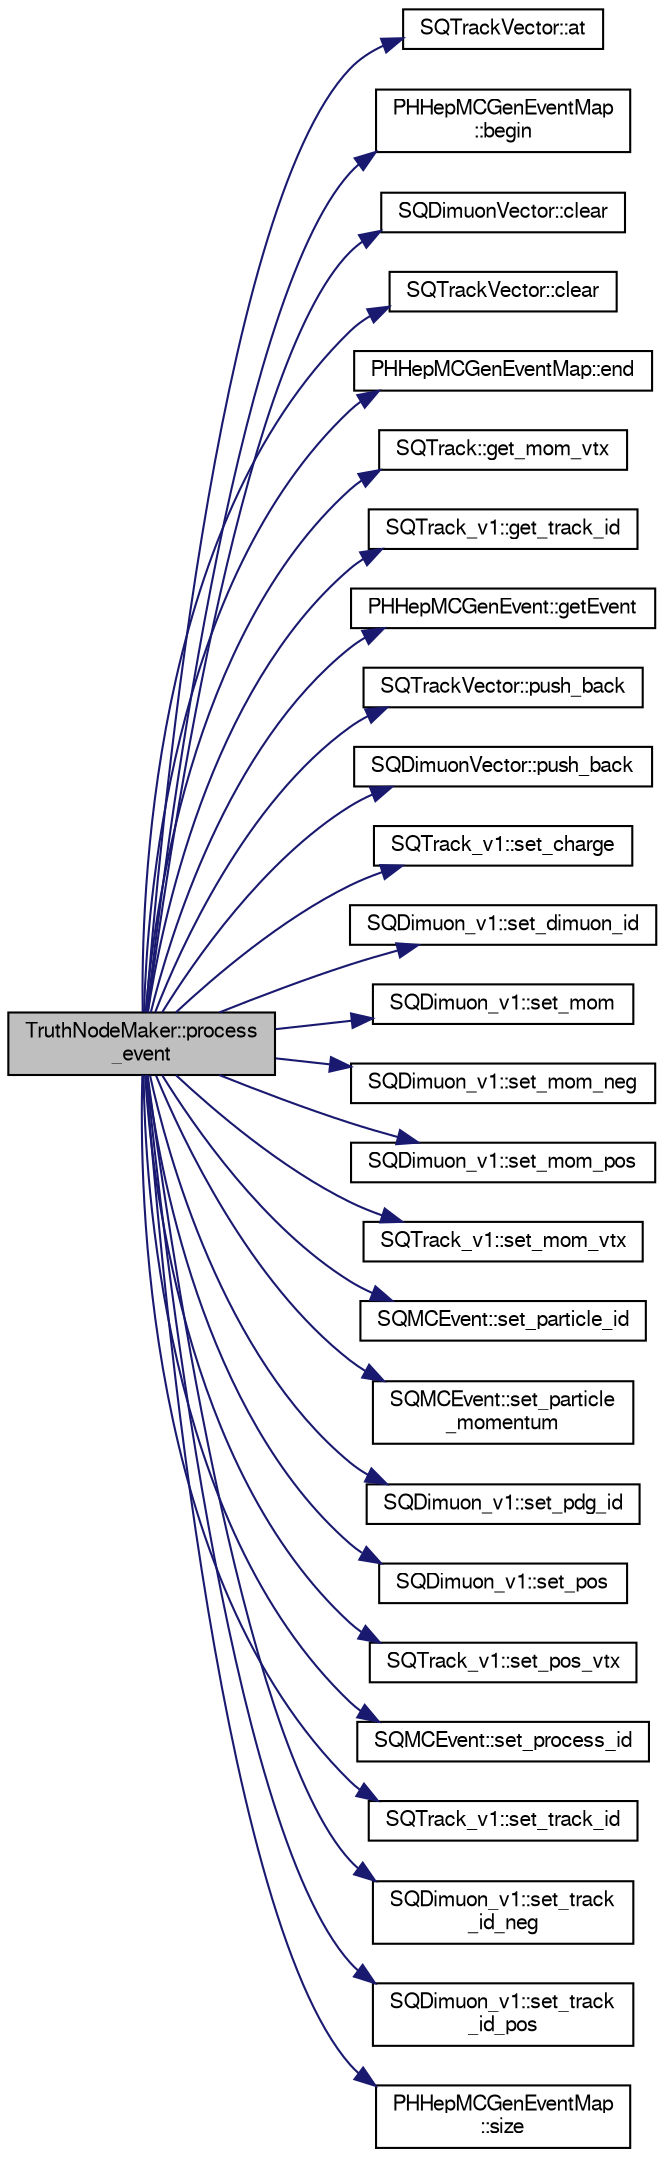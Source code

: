 digraph "TruthNodeMaker::process_event"
{
  bgcolor="transparent";
  edge [fontname="FreeSans",fontsize="10",labelfontname="FreeSans",labelfontsize="10"];
  node [fontname="FreeSans",fontsize="10",shape=record];
  rankdir="LR";
  Node1 [label="TruthNodeMaker::process\l_event",height=0.2,width=0.4,color="black", fillcolor="grey75", style="filled" fontcolor="black"];
  Node1 -> Node2 [color="midnightblue",fontsize="10",style="solid",fontname="FreeSans"];
  Node2 [label="SQTrackVector::at",height=0.2,width=0.4,color="black",URL="$db/d03/classSQTrackVector.html#a489eca8d2db14da5fa3042bc4405f0bc"];
  Node1 -> Node3 [color="midnightblue",fontsize="10",style="solid",fontname="FreeSans"];
  Node3 [label="PHHepMCGenEventMap\l::begin",height=0.2,width=0.4,color="black",URL="$d5/d41/classPHHepMCGenEventMap.html#a4d8fb4d75f0ceefd149e5caf412cb6c7",tooltip="iterator from lowest ID to highest, i.e. background to signal "];
  Node1 -> Node4 [color="midnightblue",fontsize="10",style="solid",fontname="FreeSans"];
  Node4 [label="SQDimuonVector::clear",height=0.2,width=0.4,color="black",URL="$d3/df1/classSQDimuonVector.html#ad0561d471fd2a80d8a28d6a3fa0918c5"];
  Node1 -> Node5 [color="midnightblue",fontsize="10",style="solid",fontname="FreeSans"];
  Node5 [label="SQTrackVector::clear",height=0.2,width=0.4,color="black",URL="$db/d03/classSQTrackVector.html#aba39c8924184b895a34a3f2b76bc28aa"];
  Node1 -> Node6 [color="midnightblue",fontsize="10",style="solid",fontname="FreeSans"];
  Node6 [label="PHHepMCGenEventMap::end",height=0.2,width=0.4,color="black",URL="$d5/d41/classPHHepMCGenEventMap.html#a208ae12476d3349858e3c56e6ee6fc26"];
  Node1 -> Node7 [color="midnightblue",fontsize="10",style="solid",fontname="FreeSans"];
  Node7 [label="SQTrack::get_mom_vtx",height=0.2,width=0.4,color="black",URL="$d7/d1b/classSQTrack.html#a769675e6e32bc5e71c70752135a479e7",tooltip="Return the track momentum at vertex. "];
  Node1 -> Node8 [color="midnightblue",fontsize="10",style="solid",fontname="FreeSans"];
  Node8 [label="SQTrack_v1::get_track_id",height=0.2,width=0.4,color="black",URL="$d6/d88/classSQTrack__v1.html#a0c22189b7b40029a93e260013fcb47e2",tooltip="Return the track ID, which is unique per event(?). "];
  Node1 -> Node9 [color="midnightblue",fontsize="10",style="solid",fontname="FreeSans"];
  Node9 [label="PHHepMCGenEvent::getEvent",height=0.2,width=0.4,color="black",URL="$d7/d7b/classPHHepMCGenEvent.html#a086a77104ec225e191885f9db7538521"];
  Node1 -> Node10 [color="midnightblue",fontsize="10",style="solid",fontname="FreeSans"];
  Node10 [label="SQTrackVector::push_back",height=0.2,width=0.4,color="black",URL="$db/d03/classSQTrackVector.html#a30b5210d63658fde39a1928e9ac46381"];
  Node1 -> Node11 [color="midnightblue",fontsize="10",style="solid",fontname="FreeSans"];
  Node11 [label="SQDimuonVector::push_back",height=0.2,width=0.4,color="black",URL="$d3/df1/classSQDimuonVector.html#af1c760f3f9208a667e121183c7f38759"];
  Node1 -> Node12 [color="midnightblue",fontsize="10",style="solid",fontname="FreeSans"];
  Node12 [label="SQTrack_v1::set_charge",height=0.2,width=0.4,color="black",URL="$d6/d88/classSQTrack__v1.html#a75af5d8aa0388ad88298043a654ec04f"];
  Node1 -> Node13 [color="midnightblue",fontsize="10",style="solid",fontname="FreeSans"];
  Node13 [label="SQDimuon_v1::set_dimuon_id",height=0.2,width=0.4,color="black",URL="$d0/d85/classSQDimuon__v1.html#a0b2f10c4c6669ac650c8103007a25ee9"];
  Node1 -> Node14 [color="midnightblue",fontsize="10",style="solid",fontname="FreeSans"];
  Node14 [label="SQDimuon_v1::set_mom",height=0.2,width=0.4,color="black",URL="$d0/d85/classSQDimuon__v1.html#ae8922ef61b359239212e8dab866f44b7"];
  Node1 -> Node15 [color="midnightblue",fontsize="10",style="solid",fontname="FreeSans"];
  Node15 [label="SQDimuon_v1::set_mom_neg",height=0.2,width=0.4,color="black",URL="$d0/d85/classSQDimuon__v1.html#a56f2131f7196809211a48aba6fa7756a"];
  Node1 -> Node16 [color="midnightblue",fontsize="10",style="solid",fontname="FreeSans"];
  Node16 [label="SQDimuon_v1::set_mom_pos",height=0.2,width=0.4,color="black",URL="$d0/d85/classSQDimuon__v1.html#a54daeafc9339ed91dcc70967a716e38f"];
  Node1 -> Node17 [color="midnightblue",fontsize="10",style="solid",fontname="FreeSans"];
  Node17 [label="SQTrack_v1::set_mom_vtx",height=0.2,width=0.4,color="black",URL="$d6/d88/classSQTrack__v1.html#acbdb61ed896a2a2c5e096d0c3fe9203c"];
  Node1 -> Node18 [color="midnightblue",fontsize="10",style="solid",fontname="FreeSans"];
  Node18 [label="SQMCEvent::set_particle_id",height=0.2,width=0.4,color="black",URL="$d9/d3d/classSQMCEvent.html#ab6c156147d8b8e8d70ef6aecf1966858"];
  Node1 -> Node19 [color="midnightblue",fontsize="10",style="solid",fontname="FreeSans"];
  Node19 [label="SQMCEvent::set_particle\l_momentum",height=0.2,width=0.4,color="black",URL="$d9/d3d/classSQMCEvent.html#a9a33d82ffb78139476cf1d9dd5fe21b1"];
  Node1 -> Node20 [color="midnightblue",fontsize="10",style="solid",fontname="FreeSans"];
  Node20 [label="SQDimuon_v1::set_pdg_id",height=0.2,width=0.4,color="black",URL="$d0/d85/classSQDimuon__v1.html#aaf5d4cf42a8dae83fcfdc1459430a41c"];
  Node1 -> Node21 [color="midnightblue",fontsize="10",style="solid",fontname="FreeSans"];
  Node21 [label="SQDimuon_v1::set_pos",height=0.2,width=0.4,color="black",URL="$d0/d85/classSQDimuon__v1.html#ac995bfec93fec355ae6886d270565966"];
  Node1 -> Node22 [color="midnightblue",fontsize="10",style="solid",fontname="FreeSans"];
  Node22 [label="SQTrack_v1::set_pos_vtx",height=0.2,width=0.4,color="black",URL="$d6/d88/classSQTrack__v1.html#a2969e93831d7fa8231635c70503b6798"];
  Node1 -> Node23 [color="midnightblue",fontsize="10",style="solid",fontname="FreeSans"];
  Node23 [label="SQMCEvent::set_process_id",height=0.2,width=0.4,color="black",URL="$d9/d3d/classSQMCEvent.html#aefe2f09f1714387169a7007a53b96d4c"];
  Node1 -> Node24 [color="midnightblue",fontsize="10",style="solid",fontname="FreeSans"];
  Node24 [label="SQTrack_v1::set_track_id",height=0.2,width=0.4,color="black",URL="$d6/d88/classSQTrack__v1.html#ac1384c6066f9477cb0012ffe451c2ecc"];
  Node1 -> Node25 [color="midnightblue",fontsize="10",style="solid",fontname="FreeSans"];
  Node25 [label="SQDimuon_v1::set_track\l_id_neg",height=0.2,width=0.4,color="black",URL="$d0/d85/classSQDimuon__v1.html#a5db91ed0529a009f332706eda90471d3"];
  Node1 -> Node26 [color="midnightblue",fontsize="10",style="solid",fontname="FreeSans"];
  Node26 [label="SQDimuon_v1::set_track\l_id_pos",height=0.2,width=0.4,color="black",URL="$d0/d85/classSQDimuon__v1.html#a417f04c0e9b8908d5156440531eef028"];
  Node1 -> Node27 [color="midnightblue",fontsize="10",style="solid",fontname="FreeSans"];
  Node27 [label="PHHepMCGenEventMap\l::size",height=0.2,width=0.4,color="black",URL="$d5/d41/classPHHepMCGenEventMap.html#a699ca20aa340579944b420dea9ecca8f"];
}
